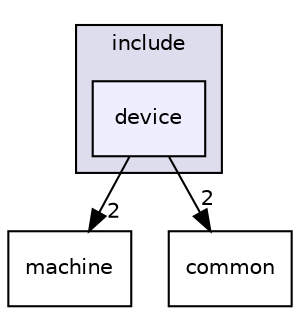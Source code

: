 digraph "include/device" {
  bgcolor=transparent;
  compound=true
  node [ fontsize="10", fontname="Helvetica"];
  edge [ labelfontsize="10", labelfontname="Helvetica"];
  subgraph clusterdir_d44c64559bbebec7f509842c48db8b23 {
    graph [ bgcolor="#ddddee", pencolor="black", label="include" fontname="Helvetica", fontsize="10", URL="dir_d44c64559bbebec7f509842c48db8b23.html"]
  dir_00639e50a5e06ba932c41b2ae621276d [shape=box, label="device", style="filled", fillcolor="#eeeeff", pencolor="black", URL="dir_00639e50a5e06ba932c41b2ae621276d.html"];
  }
  dir_c25c118f76a81c77ceea021073727baa [shape=box label="machine" URL="dir_c25c118f76a81c77ceea021073727baa.html"];
  dir_0966d06610f72609fd9aa4979c2b5a92 [shape=box label="common" URL="dir_0966d06610f72609fd9aa4979c2b5a92.html"];
  dir_00639e50a5e06ba932c41b2ae621276d->dir_c25c118f76a81c77ceea021073727baa [headlabel="2", labeldistance=1.5 headhref="dir_000002_000005.html"];
  dir_00639e50a5e06ba932c41b2ae621276d->dir_0966d06610f72609fd9aa4979c2b5a92 [headlabel="2", labeldistance=1.5 headhref="dir_000002_000001.html"];
}
